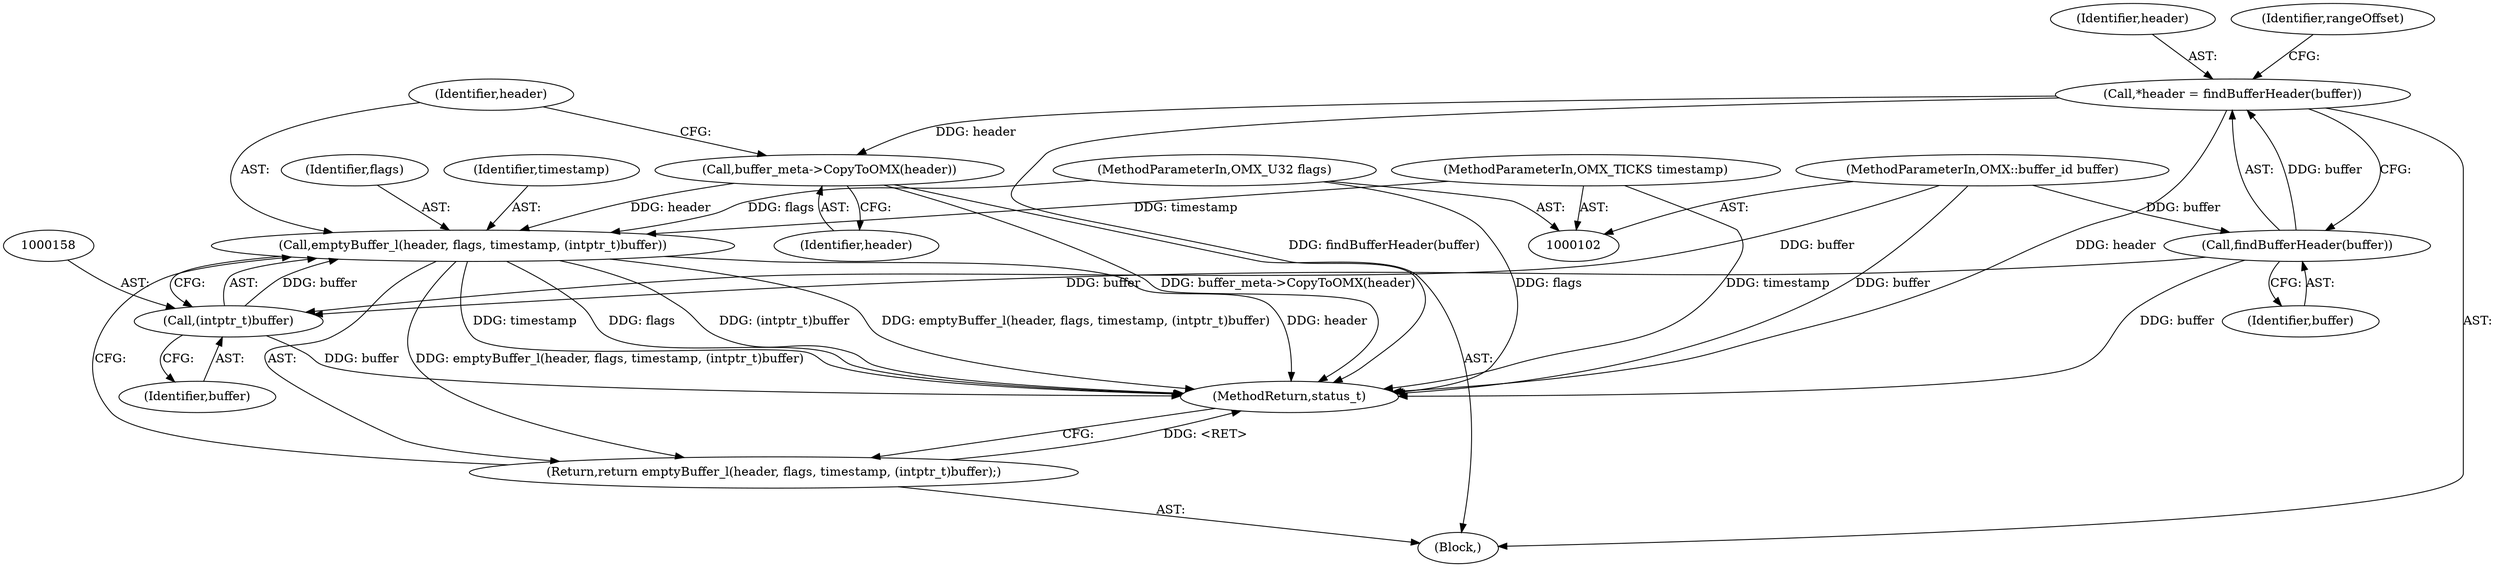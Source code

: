 digraph "0_Android_086d84f45ab7b64d1a7ed7ac8ba5833664a6a5ab@pointer" {
"1000153" [label="(Call,emptyBuffer_l(header, flags, timestamp, (intptr_t)buffer))"];
"1000150" [label="(Call,buffer_meta->CopyToOMX(header))"];
"1000111" [label="(Call,*header = findBufferHeader(buffer))"];
"1000113" [label="(Call,findBufferHeader(buffer))"];
"1000103" [label="(MethodParameterIn,OMX::buffer_id buffer)"];
"1000106" [label="(MethodParameterIn,OMX_U32 flags)"];
"1000107" [label="(MethodParameterIn,OMX_TICKS timestamp)"];
"1000157" [label="(Call,(intptr_t)buffer)"];
"1000152" [label="(Return,return emptyBuffer_l(header, flags, timestamp, (intptr_t)buffer);)"];
"1000154" [label="(Identifier,header)"];
"1000159" [label="(Identifier,buffer)"];
"1000155" [label="(Identifier,flags)"];
"1000113" [label="(Call,findBufferHeader(buffer))"];
"1000112" [label="(Identifier,header)"];
"1000103" [label="(MethodParameterIn,OMX::buffer_id buffer)"];
"1000151" [label="(Identifier,header)"];
"1000152" [label="(Return,return emptyBuffer_l(header, flags, timestamp, (intptr_t)buffer);)"];
"1000114" [label="(Identifier,buffer)"];
"1000153" [label="(Call,emptyBuffer_l(header, flags, timestamp, (intptr_t)buffer))"];
"1000156" [label="(Identifier,timestamp)"];
"1000118" [label="(Identifier,rangeOffset)"];
"1000160" [label="(MethodReturn,status_t)"];
"1000107" [label="(MethodParameterIn,OMX_TICKS timestamp)"];
"1000157" [label="(Call,(intptr_t)buffer)"];
"1000150" [label="(Call,buffer_meta->CopyToOMX(header))"];
"1000111" [label="(Call,*header = findBufferHeader(buffer))"];
"1000108" [label="(Block,)"];
"1000106" [label="(MethodParameterIn,OMX_U32 flags)"];
"1000153" -> "1000152"  [label="AST: "];
"1000153" -> "1000157"  [label="CFG: "];
"1000154" -> "1000153"  [label="AST: "];
"1000155" -> "1000153"  [label="AST: "];
"1000156" -> "1000153"  [label="AST: "];
"1000157" -> "1000153"  [label="AST: "];
"1000152" -> "1000153"  [label="CFG: "];
"1000153" -> "1000160"  [label="DDG: (intptr_t)buffer"];
"1000153" -> "1000160"  [label="DDG: emptyBuffer_l(header, flags, timestamp, (intptr_t)buffer)"];
"1000153" -> "1000160"  [label="DDG: header"];
"1000153" -> "1000160"  [label="DDG: flags"];
"1000153" -> "1000160"  [label="DDG: timestamp"];
"1000153" -> "1000152"  [label="DDG: emptyBuffer_l(header, flags, timestamp, (intptr_t)buffer)"];
"1000150" -> "1000153"  [label="DDG: header"];
"1000106" -> "1000153"  [label="DDG: flags"];
"1000107" -> "1000153"  [label="DDG: timestamp"];
"1000157" -> "1000153"  [label="DDG: buffer"];
"1000150" -> "1000108"  [label="AST: "];
"1000150" -> "1000151"  [label="CFG: "];
"1000151" -> "1000150"  [label="AST: "];
"1000154" -> "1000150"  [label="CFG: "];
"1000150" -> "1000160"  [label="DDG: buffer_meta->CopyToOMX(header)"];
"1000111" -> "1000150"  [label="DDG: header"];
"1000111" -> "1000108"  [label="AST: "];
"1000111" -> "1000113"  [label="CFG: "];
"1000112" -> "1000111"  [label="AST: "];
"1000113" -> "1000111"  [label="AST: "];
"1000118" -> "1000111"  [label="CFG: "];
"1000111" -> "1000160"  [label="DDG: findBufferHeader(buffer)"];
"1000111" -> "1000160"  [label="DDG: header"];
"1000113" -> "1000111"  [label="DDG: buffer"];
"1000113" -> "1000114"  [label="CFG: "];
"1000114" -> "1000113"  [label="AST: "];
"1000113" -> "1000160"  [label="DDG: buffer"];
"1000103" -> "1000113"  [label="DDG: buffer"];
"1000113" -> "1000157"  [label="DDG: buffer"];
"1000103" -> "1000102"  [label="AST: "];
"1000103" -> "1000160"  [label="DDG: buffer"];
"1000103" -> "1000157"  [label="DDG: buffer"];
"1000106" -> "1000102"  [label="AST: "];
"1000106" -> "1000160"  [label="DDG: flags"];
"1000107" -> "1000102"  [label="AST: "];
"1000107" -> "1000160"  [label="DDG: timestamp"];
"1000157" -> "1000159"  [label="CFG: "];
"1000158" -> "1000157"  [label="AST: "];
"1000159" -> "1000157"  [label="AST: "];
"1000157" -> "1000160"  [label="DDG: buffer"];
"1000152" -> "1000108"  [label="AST: "];
"1000160" -> "1000152"  [label="CFG: "];
"1000152" -> "1000160"  [label="DDG: <RET>"];
}
